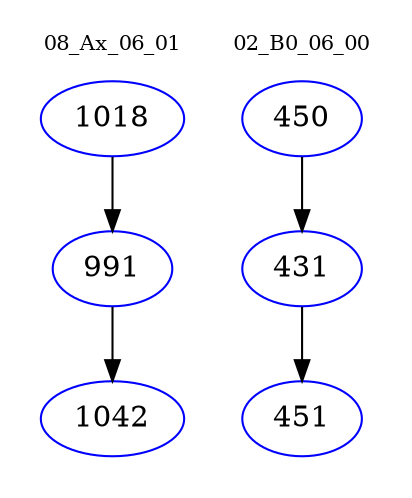 digraph{
subgraph cluster_0 {
color = white
label = "08_Ax_06_01";
fontsize=10;
T0_1018 [label="1018", color="blue"]
T0_1018 -> T0_991 [color="black"]
T0_991 [label="991", color="blue"]
T0_991 -> T0_1042 [color="black"]
T0_1042 [label="1042", color="blue"]
}
subgraph cluster_1 {
color = white
label = "02_B0_06_00";
fontsize=10;
T1_450 [label="450", color="blue"]
T1_450 -> T1_431 [color="black"]
T1_431 [label="431", color="blue"]
T1_431 -> T1_451 [color="black"]
T1_451 [label="451", color="blue"]
}
}
